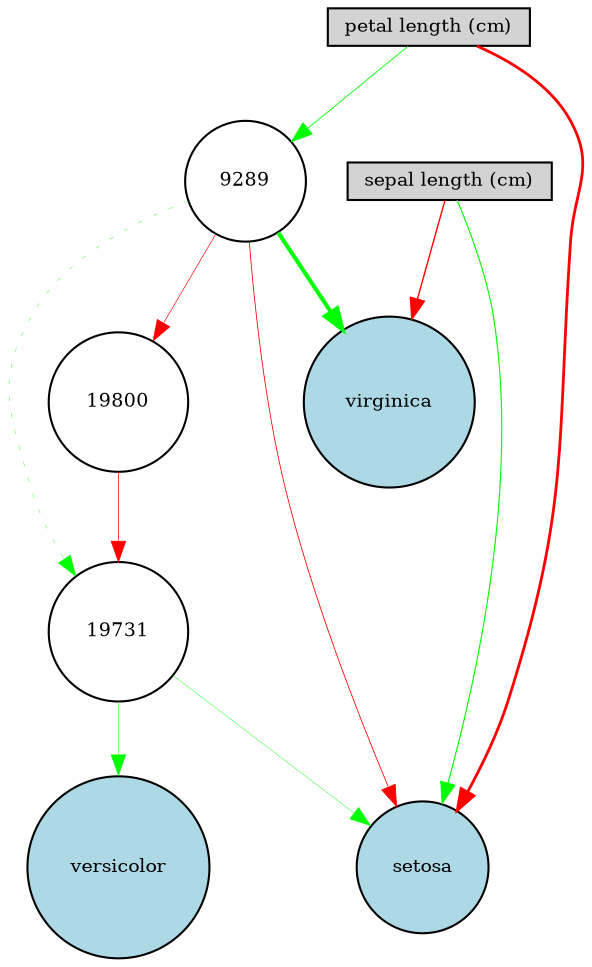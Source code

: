 digraph {
	node [fontsize=9 height=0.2 shape=circle width=0.2]
	"sepal length (cm)" [fillcolor=lightgray shape=box style=filled]
	"petal length (cm)" [fillcolor=lightgray shape=box style=filled]
	setosa [fillcolor=lightblue style=filled]
	versicolor [fillcolor=lightblue style=filled]
	virginica [fillcolor=lightblue style=filled]
	9289 [fillcolor=white style=filled]
	19731 [fillcolor=white style=filled]
	19800 [fillcolor=white style=filled]
	"sepal length (cm)" -> setosa [color=green penwidth=0.5453363948864929 style=solid]
	"sepal length (cm)" -> virginica [color=red penwidth=0.6600364110728175 style=solid]
	"petal length (cm)" -> setosa [color=red penwidth=1.3436693469098957 style=solid]
	"petal length (cm)" -> 9289 [color=green penwidth=0.41071040415759386 style=solid]
	9289 -> virginica [color=green penwidth=1.9401760864251874 style=solid]
	9289 -> setosa [color=red penwidth=0.39923687990280143 style=solid]
	9289 -> 19731 [color=green penwidth=0.18888410860697213 style=dotted]
	19731 -> setosa [color=green penwidth=0.19639579029550264 style=solid]
	9289 -> 19800 [color=red penwidth=0.3120715818621541 style=solid]
	19800 -> 19731 [color=red penwidth=0.34632930518144744 style=solid]
	19731 -> versicolor [color=green penwidth=0.24446524353034113 style=solid]
}
